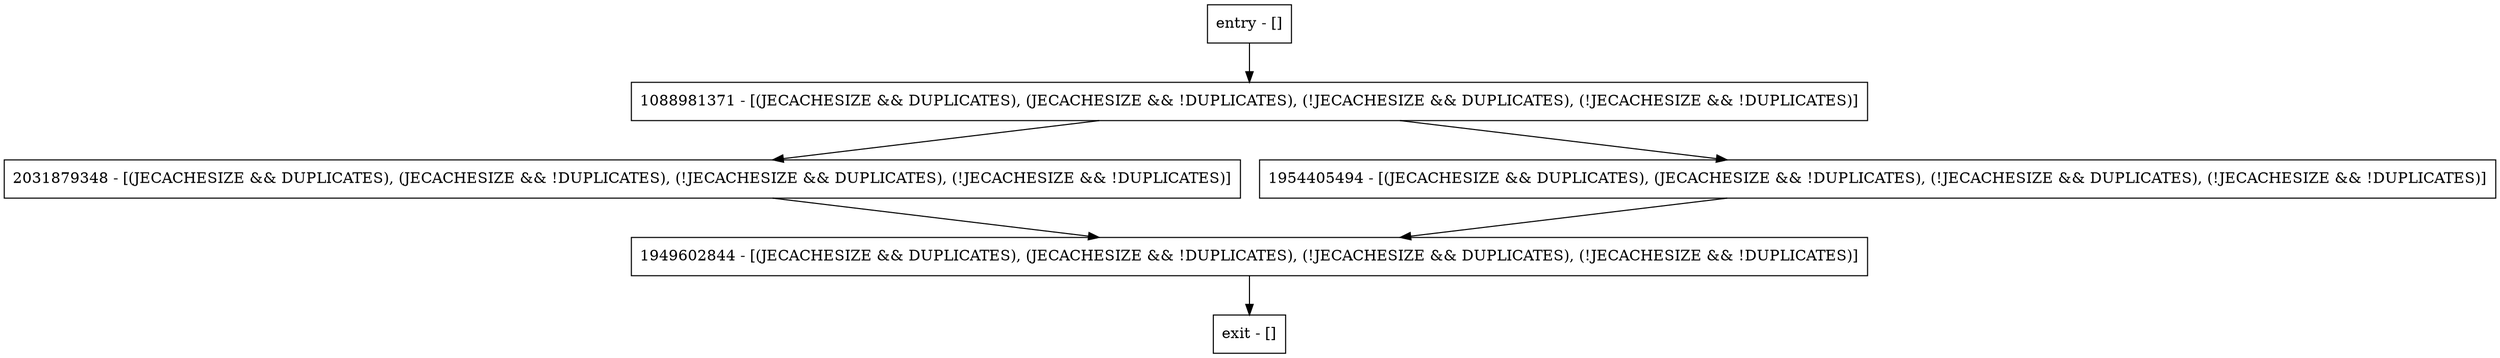 digraph setAbortExpiration {
node [shape=record];
1949602844 [label="1949602844 - [(JECACHESIZE && DUPLICATES), (JECACHESIZE && !DUPLICATES), (!JECACHESIZE && DUPLICATES), (!JECACHESIZE && !DUPLICATES)]"];
entry [label="entry - []"];
exit [label="exit - []"];
2031879348 [label="2031879348 - [(JECACHESIZE && DUPLICATES), (JECACHESIZE && !DUPLICATES), (!JECACHESIZE && DUPLICATES), (!JECACHESIZE && !DUPLICATES)]"];
1088981371 [label="1088981371 - [(JECACHESIZE && DUPLICATES), (JECACHESIZE && !DUPLICATES), (!JECACHESIZE && DUPLICATES), (!JECACHESIZE && !DUPLICATES)]"];
1954405494 [label="1954405494 - [(JECACHESIZE && DUPLICATES), (JECACHESIZE && !DUPLICATES), (!JECACHESIZE && DUPLICATES), (!JECACHESIZE && !DUPLICATES)]"];
entry;
exit;
1949602844 -> exit;
entry -> 1088981371;
2031879348 -> 1949602844;
1088981371 -> 2031879348;
1088981371 -> 1954405494;
1954405494 -> 1949602844;
}
